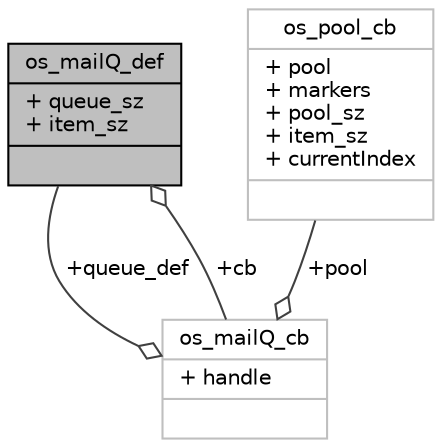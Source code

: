 digraph "os_mailQ_def"
{
  edge [fontname="Helvetica",fontsize="10",labelfontname="Helvetica",labelfontsize="10"];
  node [fontname="Helvetica",fontsize="10",shape=record];
  Node1 [label="{os_mailQ_def\n|+ queue_sz\l+ item_sz\l|}",height=0.2,width=0.4,color="black", fillcolor="grey75", style="filled", fontcolor="black"];
  Node2 -> Node1 [color="grey25",fontsize="10",style="solid",label=" +cb" ,arrowhead="odiamond",fontname="Helvetica"];
  Node2 [label="{os_mailQ_cb\n|+ handle\l|}",height=0.2,width=0.4,color="grey75", fillcolor="white", style="filled"];
  Node1 -> Node2 [color="grey25",fontsize="10",style="solid",label=" +queue_def" ,arrowhead="odiamond",fontname="Helvetica"];
  Node3 -> Node2 [color="grey25",fontsize="10",style="solid",label=" +pool" ,arrowhead="odiamond",fontname="Helvetica"];
  Node3 [label="{os_pool_cb\n|+ pool\l+ markers\l+ pool_sz\l+ item_sz\l+ currentIndex\l|}",height=0.2,width=0.4,color="grey75", fillcolor="white", style="filled"];
}
